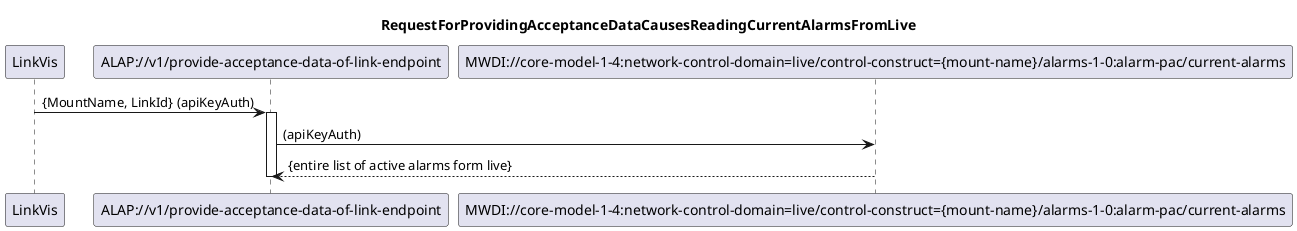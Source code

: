 @startuml 120_ReadingCurrentAlarmsFromLive
skinparam responseMessageBelowArrow true

title
RequestForProvidingAcceptanceDataCausesReadingCurrentAlarmsFromLive
end title

participant "LinkVis" as LinkVis
participant "ALAP://v1/provide-acceptance-data-of-link-endpoint" as ALAP
participant "MWDI://core-model-1-4:network-control-domain=live/control-construct={mount-name}/alarms-1-0:alarm-pac/current-alarms" as CurrentAlarms

LinkVis -> ALAP: {MountName, LinkId} (apiKeyAuth)
activate ALAP

ALAP -> CurrentAlarms: (apiKeyAuth)
CurrentAlarms --> ALAP: {entire list of active alarms form live}

deactivate ALAP

@enduml